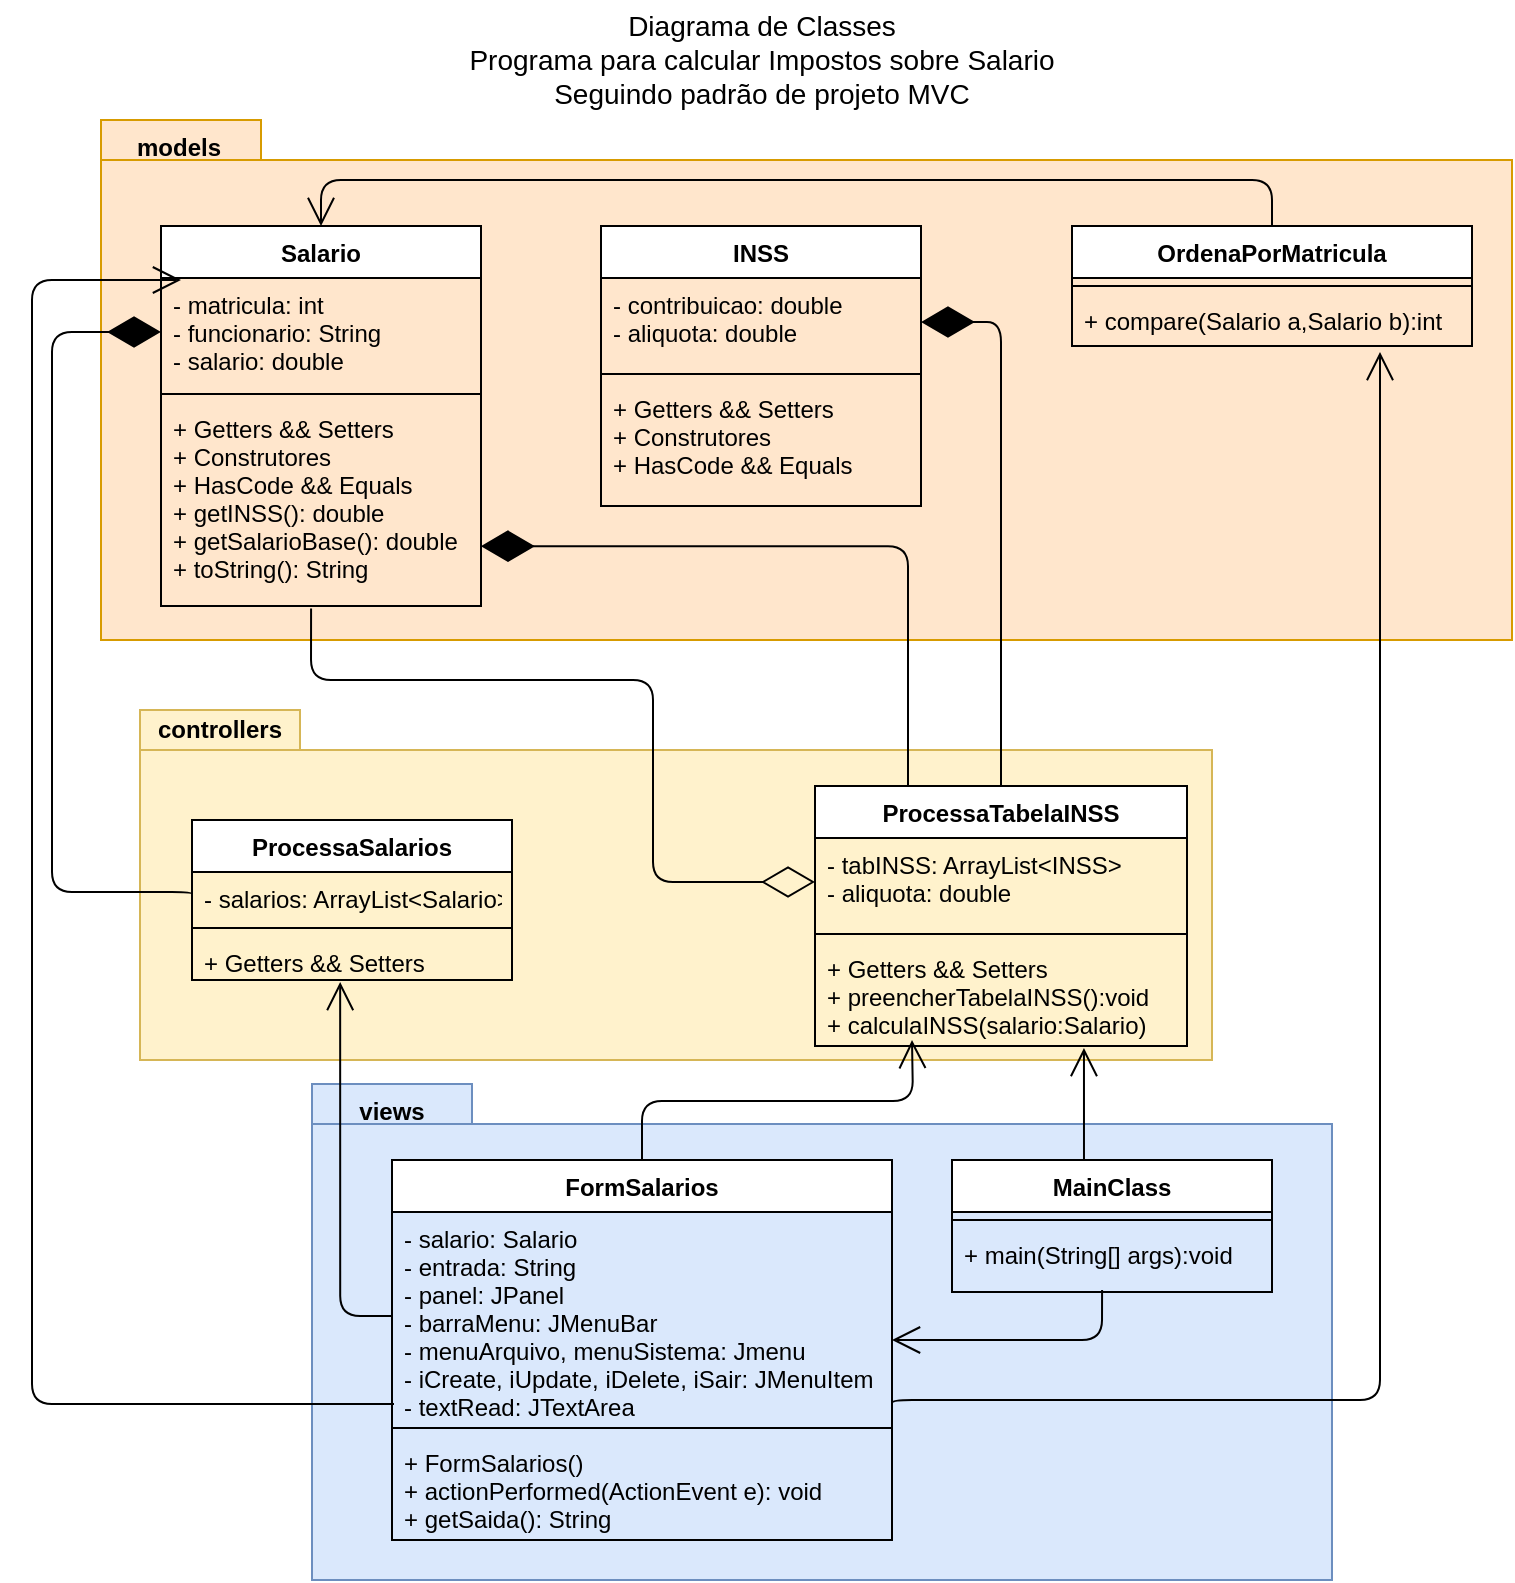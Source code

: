 <mxfile version="14.7.3" type="device"><diagram id="IbbeZEDEcWNJD3ryoDsl" name="Page-1"><mxGraphModel dx="1102" dy="582" grid="1" gridSize="10" guides="1" tooltips="1" connect="1" arrows="1" fold="1" page="1" pageScale="1" pageWidth="827" pageHeight="1169" math="0" shadow="0"><root><mxCell id="0"/><mxCell id="1" parent="0"/><mxCell id="ehBgGZVvVrssydMpVzwM-1" value="" style="shape=folder;fontStyle=1;spacingTop=10;tabWidth=80;tabHeight=20;tabPosition=left;html=1;fillColor=#fff2cc;strokeColor=#d6b656;" parent="1" vertex="1"><mxGeometry x="94" y="385" width="536" height="175" as="geometry"/></mxCell><mxCell id="ehBgGZVvVrssydMpVzwM-2" value="controllers" style="text;align=center;fontStyle=1;verticalAlign=middle;spacingLeft=3;spacingRight=3;strokeColor=none;rotatable=0;points=[[0,0.5],[1,0.5]];portConstraint=eastwest;" parent="1" vertex="1"><mxGeometry x="94" y="381" width="80" height="26" as="geometry"/></mxCell><mxCell id="Kn64mdYHUQFGXHNYLNB3-6" value="" style="shape=folder;fontStyle=1;spacingTop=10;tabWidth=80;tabHeight=20;tabPosition=left;html=1;fillColor=#ffe6cc;strokeColor=#d79b00;" parent="1" vertex="1"><mxGeometry x="74.5" y="90" width="705.5" height="260" as="geometry"/></mxCell><mxCell id="Kn64mdYHUQFGXHNYLNB3-1" value="Diagrama de Classes&lt;br style=&quot;font-size: 14px;&quot;&gt;Programa para calcular Impostos sobre Salario&lt;br style=&quot;font-size: 14px;&quot;&gt;Seguindo padrão de projeto MVC" style="text;html=1;strokeColor=none;fillColor=none;align=center;verticalAlign=middle;whiteSpace=wrap;rounded=0;fontSize=14;" parent="1" vertex="1"><mxGeometry x="230" y="30" width="350" height="60" as="geometry"/></mxCell><mxCell id="Kn64mdYHUQFGXHNYLNB3-2" value="Salario" style="swimlane;fontStyle=1;align=center;verticalAlign=top;childLayout=stackLayout;horizontal=1;startSize=26;horizontalStack=0;resizeParent=1;resizeParentMax=0;resizeLast=0;collapsible=1;marginBottom=0;" parent="1" vertex="1"><mxGeometry x="104.5" y="143" width="160" height="190" as="geometry"/></mxCell><mxCell id="Kn64mdYHUQFGXHNYLNB3-3" value="- matricula: int&#10;- funcionario: String&#10;- salario: double" style="text;align=left;verticalAlign=top;spacingLeft=4;spacingRight=4;overflow=hidden;rotatable=0;points=[[0,0.5],[1,0.5]];portConstraint=eastwest;" parent="Kn64mdYHUQFGXHNYLNB3-2" vertex="1"><mxGeometry y="26" width="160" height="54" as="geometry"/></mxCell><mxCell id="Kn64mdYHUQFGXHNYLNB3-4" value="" style="line;strokeWidth=1;fillColor=none;align=left;verticalAlign=middle;spacingTop=-1;spacingLeft=3;spacingRight=3;rotatable=0;labelPosition=right;points=[];portConstraint=eastwest;" parent="Kn64mdYHUQFGXHNYLNB3-2" vertex="1"><mxGeometry y="80" width="160" height="8" as="geometry"/></mxCell><mxCell id="Kn64mdYHUQFGXHNYLNB3-5" value="+ Getters &amp;&amp; Setters&#10;+ Construtores&#10;+ HasCode &amp;&amp; Equals&#10;+ getINSS(): double&#10;+ getSalarioBase(): double&#10;+ toString(): String" style="text;strokeColor=none;fillColor=none;align=left;verticalAlign=top;spacingLeft=4;spacingRight=4;overflow=hidden;rotatable=0;points=[[0,0.5],[1,0.5]];portConstraint=eastwest;" parent="Kn64mdYHUQFGXHNYLNB3-2" vertex="1"><mxGeometry y="88" width="160" height="102" as="geometry"/></mxCell><mxCell id="Kn64mdYHUQFGXHNYLNB3-7" value="models" style="text;align=center;fontStyle=1;verticalAlign=middle;spacingLeft=3;spacingRight=3;strokeColor=none;rotatable=0;points=[[0,0.5],[1,0.5]];portConstraint=eastwest;" parent="1" vertex="1"><mxGeometry x="73.5" y="90" width="80" height="26" as="geometry"/></mxCell><mxCell id="Kn64mdYHUQFGXHNYLNB3-8" value="INSS" style="swimlane;fontStyle=1;align=center;verticalAlign=top;childLayout=stackLayout;horizontal=1;startSize=26;horizontalStack=0;resizeParent=1;resizeParentMax=0;resizeLast=0;collapsible=1;marginBottom=0;" parent="1" vertex="1"><mxGeometry x="324.5" y="143" width="160" height="140" as="geometry"/></mxCell><mxCell id="Kn64mdYHUQFGXHNYLNB3-9" value="- contribuicao: double&#10;- aliquota: double" style="text;strokeColor=none;fillColor=none;align=left;verticalAlign=top;spacingLeft=4;spacingRight=4;overflow=hidden;rotatable=0;points=[[0,0.5],[1,0.5]];portConstraint=eastwest;" parent="Kn64mdYHUQFGXHNYLNB3-8" vertex="1"><mxGeometry y="26" width="160" height="44" as="geometry"/></mxCell><mxCell id="Kn64mdYHUQFGXHNYLNB3-10" value="" style="line;strokeWidth=1;fillColor=none;align=left;verticalAlign=middle;spacingTop=-1;spacingLeft=3;spacingRight=3;rotatable=0;labelPosition=right;points=[];portConstraint=eastwest;" parent="Kn64mdYHUQFGXHNYLNB3-8" vertex="1"><mxGeometry y="70" width="160" height="8" as="geometry"/></mxCell><mxCell id="Kn64mdYHUQFGXHNYLNB3-11" value="+ Getters &amp;&amp; Setters&#10;+ Construtores&#10;+ HasCode &amp;&amp; Equals" style="text;strokeColor=none;fillColor=none;align=left;verticalAlign=top;spacingLeft=4;spacingRight=4;overflow=hidden;rotatable=0;points=[[0,0.5],[1,0.5]];portConstraint=eastwest;" parent="Kn64mdYHUQFGXHNYLNB3-8" vertex="1"><mxGeometry y="78" width="160" height="62" as="geometry"/></mxCell><mxCell id="Kn64mdYHUQFGXHNYLNB3-12" value="" style="shape=folder;fontStyle=1;spacingTop=10;tabWidth=80;tabHeight=20;tabPosition=left;html=1;fillColor=#dae8fc;strokeColor=#6c8ebf;" parent="1" vertex="1"><mxGeometry x="180" y="572" width="510" height="248" as="geometry"/></mxCell><mxCell id="Kn64mdYHUQFGXHNYLNB3-13" value="ProcessaSalarios" style="swimlane;fontStyle=1;align=center;verticalAlign=top;childLayout=stackLayout;horizontal=1;startSize=26;horizontalStack=0;resizeParent=1;resizeParentMax=0;resizeLast=0;collapsible=1;marginBottom=0;" parent="1" vertex="1"><mxGeometry x="120" y="440" width="160" height="80" as="geometry"/></mxCell><mxCell id="Kn64mdYHUQFGXHNYLNB3-14" value="- salarios: ArrayList&lt;Salario&gt;" style="text;strokeColor=none;fillColor=none;align=left;verticalAlign=top;spacingLeft=4;spacingRight=4;overflow=hidden;rotatable=0;points=[[0,0.5],[1,0.5]];portConstraint=eastwest;" parent="Kn64mdYHUQFGXHNYLNB3-13" vertex="1"><mxGeometry y="26" width="160" height="24" as="geometry"/></mxCell><mxCell id="Kn64mdYHUQFGXHNYLNB3-15" value="" style="line;strokeWidth=1;fillColor=none;align=left;verticalAlign=middle;spacingTop=-1;spacingLeft=3;spacingRight=3;rotatable=0;labelPosition=right;points=[];portConstraint=eastwest;" parent="Kn64mdYHUQFGXHNYLNB3-13" vertex="1"><mxGeometry y="50" width="160" height="8" as="geometry"/></mxCell><mxCell id="Kn64mdYHUQFGXHNYLNB3-16" value="+ Getters &amp;&amp; Setters" style="text;strokeColor=none;fillColor=none;align=left;verticalAlign=top;spacingLeft=4;spacingRight=4;overflow=hidden;rotatable=0;points=[[0,0.5],[1,0.5]];portConstraint=eastwest;" parent="Kn64mdYHUQFGXHNYLNB3-13" vertex="1"><mxGeometry y="58" width="160" height="22" as="geometry"/></mxCell><mxCell id="Kn64mdYHUQFGXHNYLNB3-17" value="views" style="text;align=center;fontStyle=1;verticalAlign=middle;spacingLeft=3;spacingRight=3;strokeColor=none;rotatable=0;points=[[0,0.5],[1,0.5]];portConstraint=eastwest;" parent="1" vertex="1"><mxGeometry x="180" y="572" width="80" height="26" as="geometry"/></mxCell><mxCell id="Kn64mdYHUQFGXHNYLNB3-18" value="ProcessaTabelaINSS" style="swimlane;fontStyle=1;align=center;verticalAlign=top;childLayout=stackLayout;horizontal=1;startSize=26;horizontalStack=0;resizeParent=1;resizeParentMax=0;resizeLast=0;collapsible=1;marginBottom=0;" parent="1" vertex="1"><mxGeometry x="431.5" y="423" width="186" height="130" as="geometry"/></mxCell><mxCell id="Kn64mdYHUQFGXHNYLNB3-19" value="- tabINSS: ArrayList&lt;INSS&gt;&#10;- aliquota: double" style="text;strokeColor=none;fillColor=none;align=left;verticalAlign=top;spacingLeft=4;spacingRight=4;overflow=hidden;rotatable=0;points=[[0,0.5],[1,0.5]];portConstraint=eastwest;" parent="Kn64mdYHUQFGXHNYLNB3-18" vertex="1"><mxGeometry y="26" width="186" height="44" as="geometry"/></mxCell><mxCell id="Kn64mdYHUQFGXHNYLNB3-20" value="" style="line;strokeWidth=1;fillColor=none;align=left;verticalAlign=middle;spacingTop=-1;spacingLeft=3;spacingRight=3;rotatable=0;labelPosition=right;points=[];portConstraint=eastwest;" parent="Kn64mdYHUQFGXHNYLNB3-18" vertex="1"><mxGeometry y="70" width="186" height="8" as="geometry"/></mxCell><mxCell id="Kn64mdYHUQFGXHNYLNB3-21" value="+ Getters &amp;&amp; Setters&#10;+ preencherTabelaINSS():void&#10;+ calculaINSS(salario:Salario)" style="text;strokeColor=none;fillColor=none;align=left;verticalAlign=top;spacingLeft=4;spacingRight=4;overflow=hidden;rotatable=0;points=[[0,0.5],[1,0.5]];portConstraint=eastwest;" parent="Kn64mdYHUQFGXHNYLNB3-18" vertex="1"><mxGeometry y="78" width="186" height="52" as="geometry"/></mxCell><mxCell id="Kn64mdYHUQFGXHNYLNB3-22" value="" style="endArrow=diamondThin;endFill=1;endSize=24;html=1;exitX=0.5;exitY=0;exitDx=0;exitDy=0;entryX=1;entryY=0.5;entryDx=0;entryDy=0;edgeStyle=orthogonalEdgeStyle;" parent="1" source="Kn64mdYHUQFGXHNYLNB3-18" target="Kn64mdYHUQFGXHNYLNB3-9" edge="1"><mxGeometry width="160" relative="1" as="geometry"><mxPoint x="210.5" y="420" as="sourcePoint"/><mxPoint x="370.5" y="420" as="targetPoint"/></mxGeometry></mxCell><mxCell id="Kn64mdYHUQFGXHNYLNB3-23" value="" style="endArrow=diamondThin;endFill=1;endSize=24;html=1;exitX=0.25;exitY=0;exitDx=0;exitDy=0;edgeStyle=orthogonalEdgeStyle;entryX=1;entryY=0.707;entryDx=0;entryDy=0;entryPerimeter=0;" parent="1" source="Kn64mdYHUQFGXHNYLNB3-18" target="Kn64mdYHUQFGXHNYLNB3-5" edge="1"><mxGeometry width="160" relative="1" as="geometry"><mxPoint x="534.5" y="433" as="sourcePoint"/><mxPoint x="494.5" y="201" as="targetPoint"/></mxGeometry></mxCell><mxCell id="Kn64mdYHUQFGXHNYLNB3-24" value="" style="endArrow=diamondThin;endFill=0;endSize=24;html=1;exitX=0.469;exitY=1.012;exitDx=0;exitDy=0;exitPerimeter=0;entryX=0;entryY=0.5;entryDx=0;entryDy=0;edgeStyle=orthogonalEdgeStyle;" parent="1" source="Kn64mdYHUQFGXHNYLNB3-5" target="Kn64mdYHUQFGXHNYLNB3-19" edge="1"><mxGeometry width="160" relative="1" as="geometry"><mxPoint x="210.5" y="350" as="sourcePoint"/><mxPoint x="370.5" y="350" as="targetPoint"/><Array as="points"><mxPoint x="179.5" y="370"/><mxPoint x="350.5" y="370"/><mxPoint x="350.5" y="471"/></Array></mxGeometry></mxCell><mxCell id="Kn64mdYHUQFGXHNYLNB3-25" value="" style="endArrow=diamondThin;endFill=1;endSize=24;html=1;exitX=0;exitY=0.5;exitDx=0;exitDy=0;edgeStyle=orthogonalEdgeStyle;entryX=0;entryY=0.5;entryDx=0;entryDy=0;" parent="1" source="Kn64mdYHUQFGXHNYLNB3-14" target="Kn64mdYHUQFGXHNYLNB3-3" edge="1"><mxGeometry width="160" relative="1" as="geometry"><mxPoint x="488" y="433" as="sourcePoint"/><mxPoint x="274.5" y="298.974" as="targetPoint"/><Array as="points"><mxPoint x="120" y="476"/><mxPoint x="50" y="476"/><mxPoint x="50" y="196"/></Array></mxGeometry></mxCell><mxCell id="Kn64mdYHUQFGXHNYLNB3-27" value="FormSalarios" style="swimlane;fontStyle=1;align=center;verticalAlign=top;childLayout=stackLayout;horizontal=1;startSize=26;horizontalStack=0;resizeParent=1;resizeParentMax=0;resizeLast=0;collapsible=1;marginBottom=0;" parent="1" vertex="1"><mxGeometry x="220" y="610" width="250" height="190" as="geometry"/></mxCell><mxCell id="Kn64mdYHUQFGXHNYLNB3-28" value="- salario: Salario&#10;- entrada: String&#10;- panel: JPanel&#10;- barraMenu: JMenuBar&#10;- menuArquivo, menuSistema: Jmenu&#10;- iCreate, iUpdate, iDelete, iSair: JMenuItem&#10;- textRead: JTextArea" style="text;strokeColor=none;fillColor=none;align=left;verticalAlign=top;spacingLeft=4;spacingRight=4;overflow=hidden;rotatable=0;points=[[0,0.5],[1,0.5]];portConstraint=eastwest;" parent="Kn64mdYHUQFGXHNYLNB3-27" vertex="1"><mxGeometry y="26" width="250" height="104" as="geometry"/></mxCell><mxCell id="Kn64mdYHUQFGXHNYLNB3-29" value="" style="line;strokeWidth=1;fillColor=none;align=left;verticalAlign=middle;spacingTop=-1;spacingLeft=3;spacingRight=3;rotatable=0;labelPosition=right;points=[];portConstraint=eastwest;" parent="Kn64mdYHUQFGXHNYLNB3-27" vertex="1"><mxGeometry y="130" width="250" height="8" as="geometry"/></mxCell><mxCell id="Kn64mdYHUQFGXHNYLNB3-30" value="+ FormSalarios()&#10;+ actionPerformed(ActionEvent e): void&#10;+ getSaida(): String" style="text;strokeColor=none;fillColor=none;align=left;verticalAlign=top;spacingLeft=4;spacingRight=4;overflow=hidden;rotatable=0;points=[[0,0.5],[1,0.5]];portConstraint=eastwest;" parent="Kn64mdYHUQFGXHNYLNB3-27" vertex="1"><mxGeometry y="138" width="250" height="52" as="geometry"/></mxCell><mxCell id="Kn64mdYHUQFGXHNYLNB3-32" value="" style="endArrow=open;endFill=1;endSize=12;html=1;entryX=0.463;entryY=1.045;entryDx=0;entryDy=0;entryPerimeter=0;edgeStyle=orthogonalEdgeStyle;" parent="1" source="Kn64mdYHUQFGXHNYLNB3-28" target="Kn64mdYHUQFGXHNYLNB3-16" edge="1"><mxGeometry width="160" relative="1" as="geometry"><mxPoint x="80" y="750" as="sourcePoint"/><mxPoint x="110" y="640" as="targetPoint"/></mxGeometry></mxCell><mxCell id="Kn64mdYHUQFGXHNYLNB3-33" value="" style="endArrow=open;endFill=1;endSize=12;html=1;exitX=0.5;exitY=0;exitDx=0;exitDy=0;edgeStyle=orthogonalEdgeStyle;entryX=0.723;entryY=1.019;entryDx=0;entryDy=0;entryPerimeter=0;" parent="1" source="QnBb55yg5IffLYujFTEk-7" target="Kn64mdYHUQFGXHNYLNB3-21" edge="1"><mxGeometry width="160" relative="1" as="geometry"><mxPoint x="260" y="663" as="sourcePoint"/><mxPoint x="204.08" y="530.99" as="targetPoint"/><Array as="points"><mxPoint x="566" y="628"/></Array></mxGeometry></mxCell><mxCell id="Kn64mdYHUQFGXHNYLNB3-34" value="" style="endArrow=open;endFill=1;endSize=12;html=1;edgeStyle=orthogonalEdgeStyle;exitX=1;exitY=0.933;exitDx=0;exitDy=0;exitPerimeter=0;entryX=0.77;entryY=1.115;entryDx=0;entryDy=0;entryPerimeter=0;" parent="1" source="Kn64mdYHUQFGXHNYLNB3-28" target="QnBb55yg5IffLYujFTEk-4" edge="1"><mxGeometry width="160" relative="1" as="geometry"><mxPoint x="80" y="730" as="sourcePoint"/><mxPoint x="204.08" y="530.99" as="targetPoint"/><Array as="points"><mxPoint x="470" y="730"/><mxPoint x="714" y="730"/></Array></mxGeometry></mxCell><mxCell id="QnBb55yg5IffLYujFTEk-1" value="OrdenaPorMatricula" style="swimlane;fontStyle=1;align=center;verticalAlign=top;childLayout=stackLayout;horizontal=1;startSize=26;horizontalStack=0;resizeParent=1;resizeParentMax=0;resizeLast=0;collapsible=1;marginBottom=0;" vertex="1" parent="1"><mxGeometry x="560" y="143" width="200" height="60" as="geometry"/></mxCell><mxCell id="QnBb55yg5IffLYujFTEk-3" value="" style="line;strokeWidth=1;fillColor=none;align=left;verticalAlign=middle;spacingTop=-1;spacingLeft=3;spacingRight=3;rotatable=0;labelPosition=right;points=[];portConstraint=eastwest;" vertex="1" parent="QnBb55yg5IffLYujFTEk-1"><mxGeometry y="26" width="200" height="8" as="geometry"/></mxCell><mxCell id="QnBb55yg5IffLYujFTEk-4" value="+ compare(Salario a,Salario b):int" style="text;strokeColor=none;fillColor=none;align=left;verticalAlign=top;spacingLeft=4;spacingRight=4;overflow=hidden;rotatable=0;points=[[0,0.5],[1,0.5]];portConstraint=eastwest;" vertex="1" parent="QnBb55yg5IffLYujFTEk-1"><mxGeometry y="34" width="200" height="26" as="geometry"/></mxCell><mxCell id="QnBb55yg5IffLYujFTEk-5" value="" style="endArrow=open;endFill=1;endSize=12;html=1;exitX=0.5;exitY=0;exitDx=0;exitDy=0;edgeStyle=orthogonalEdgeStyle;entryX=0.5;entryY=0;entryDx=0;entryDy=0;" edge="1" parent="1" source="QnBb55yg5IffLYujFTEk-1" target="Kn64mdYHUQFGXHNYLNB3-2"><mxGeometry width="160" relative="1" as="geometry"><mxPoint x="424" y="673" as="sourcePoint"/><mxPoint x="535" y="563" as="targetPoint"/><Array as="points"><mxPoint x="660" y="120"/><mxPoint x="185" y="120"/></Array></mxGeometry></mxCell><mxCell id="QnBb55yg5IffLYujFTEk-7" value="MainClass" style="swimlane;fontStyle=1;align=center;verticalAlign=top;childLayout=stackLayout;horizontal=1;startSize=26;horizontalStack=0;resizeParent=1;resizeParentMax=0;resizeLast=0;collapsible=1;marginBottom=0;" vertex="1" parent="1"><mxGeometry x="500" y="610" width="160" height="66" as="geometry"/></mxCell><mxCell id="QnBb55yg5IffLYujFTEk-9" value="" style="line;strokeWidth=1;fillColor=none;align=left;verticalAlign=middle;spacingTop=-1;spacingLeft=3;spacingRight=3;rotatable=0;labelPosition=right;points=[];portConstraint=eastwest;" vertex="1" parent="QnBb55yg5IffLYujFTEk-7"><mxGeometry y="26" width="160" height="8" as="geometry"/></mxCell><mxCell id="QnBb55yg5IffLYujFTEk-10" value="+ main(String[] args):void" style="text;strokeColor=none;fillColor=none;align=left;verticalAlign=top;spacingLeft=4;spacingRight=4;overflow=hidden;rotatable=0;points=[[0,0.5],[1,0.5]];portConstraint=eastwest;" vertex="1" parent="QnBb55yg5IffLYujFTEk-7"><mxGeometry y="34" width="160" height="32" as="geometry"/></mxCell><mxCell id="QnBb55yg5IffLYujFTEk-11" value="" style="endArrow=open;endFill=1;endSize=12;html=1;exitX=0.469;exitY=0.969;exitDx=0;exitDy=0;edgeStyle=orthogonalEdgeStyle;exitPerimeter=0;" edge="1" parent="1" source="QnBb55yg5IffLYujFTEk-10"><mxGeometry width="160" relative="1" as="geometry"><mxPoint x="534.5" y="620" as="sourcePoint"/><mxPoint x="470" y="700" as="targetPoint"/><Array as="points"><mxPoint x="575" y="700"/><mxPoint x="470" y="700"/></Array></mxGeometry></mxCell><mxCell id="QnBb55yg5IffLYujFTEk-12" value="" style="endArrow=open;endFill=1;endSize=12;html=1;edgeStyle=orthogonalEdgeStyle;exitX=0.5;exitY=0;exitDx=0;exitDy=0;" edge="1" parent="1" source="Kn64mdYHUQFGXHNYLNB3-27"><mxGeometry width="160" relative="1" as="geometry"><mxPoint x="230" y="703" as="sourcePoint"/><mxPoint x="480" y="550" as="targetPoint"/></mxGeometry></mxCell><mxCell id="QnBb55yg5IffLYujFTEk-13" value="" style="endArrow=open;endFill=1;endSize=12;html=1;edgeStyle=orthogonalEdgeStyle;exitX=0.004;exitY=0.923;exitDx=0;exitDy=0;exitPerimeter=0;" edge="1" parent="1" source="Kn64mdYHUQFGXHNYLNB3-28"><mxGeometry width="160" relative="1" as="geometry"><mxPoint x="130" y="830" as="sourcePoint"/><mxPoint x="114.5" y="170" as="targetPoint"/><Array as="points"><mxPoint x="40" y="732"/><mxPoint x="40" y="170"/></Array></mxGeometry></mxCell></root></mxGraphModel></diagram></mxfile>